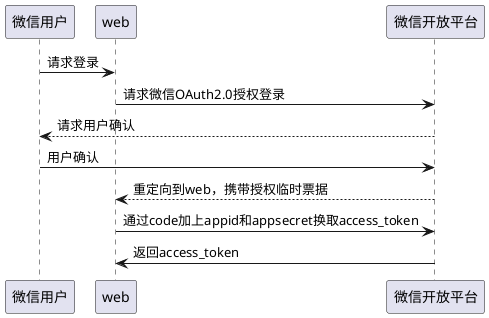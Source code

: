 @startuml
微信用户 -> web:请求登录
web -> 微信开放平台:请求微信OAuth2.0授权登录
微信开放平台 -->微信用户:请求用户确认
微信用户->微信开放平台:用户确认
微信开放平台-->web:重定向到web，携带授权临时票据
web->微信开放平台:通过code加上appid和appsecret换取access_token
微信开放平台->web:返回access_token

@enduml